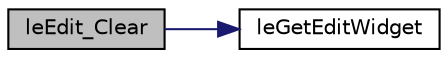digraph "leEdit_Clear"
{
 // LATEX_PDF_SIZE
  edge [fontname="Helvetica",fontsize="10",labelfontname="Helvetica",labelfontsize="10"];
  node [fontname="Helvetica",fontsize="10",shape=record];
  rankdir="LR";
  Node1 [label="leEdit_Clear",height=0.2,width=0.4,color="black", fillcolor="grey75", style="filled", fontcolor="black",tooltip="Send clear command."];
  Node1 -> Node2 [color="midnightblue",fontsize="10",style="solid",fontname="Helvetica"];
  Node2 [label="leGetEditWidget",height=0.2,width=0.4,color="black", fillcolor="white", style="filled",URL="$legato__state_8h.html#a0134fcdacb2fa46e99f7a67d5d887f02",tooltip="Get edit widget."];
}
